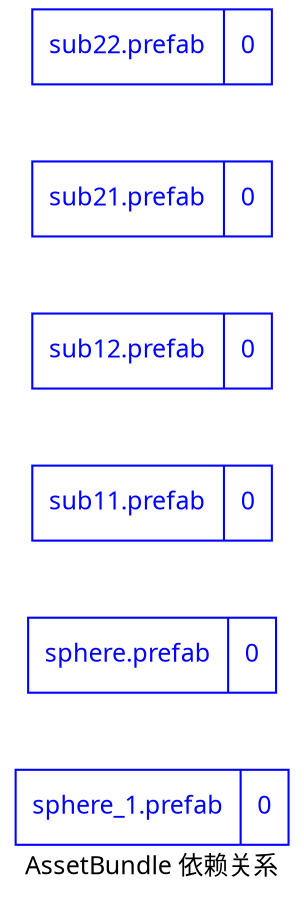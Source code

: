 digraph dep {
    fontname = "Microsoft YaHei";
    label = "AssetBundle 依赖关系"
    nodesep=0.5
    rankdir = "LR"
    fontsize = 12;
    node [ fontname = "Microsoft YaHei", fontsize = 12, shape = "record" color="skyblue"];
    edge [ fontname = "Microsoft YaHei", fontsize = 12 , color="coral"];
	"sphere_1.prefab" [color="blue", fontcolor="blue", label="{<f0> sphere_1.prefab |<f1> 0 }"]
	"sphere.prefab" [color="blue", fontcolor="blue", label="{<f0> sphere.prefab |<f1> 0 }"]
	"sub11.prefab" [color="blue", fontcolor="blue", label="{<f0> sub11.prefab |<f1> 0 }"]
	"sub12.prefab" [color="blue", fontcolor="blue", label="{<f0> sub12.prefab |<f1> 0 }"]
	"sub21.prefab" [color="blue", fontcolor="blue", label="{<f0> sub21.prefab |<f1> 0 }"]
	"sub22.prefab" [color="blue", fontcolor="blue", label="{<f0> sub22.prefab |<f1> 0 }"]






}
